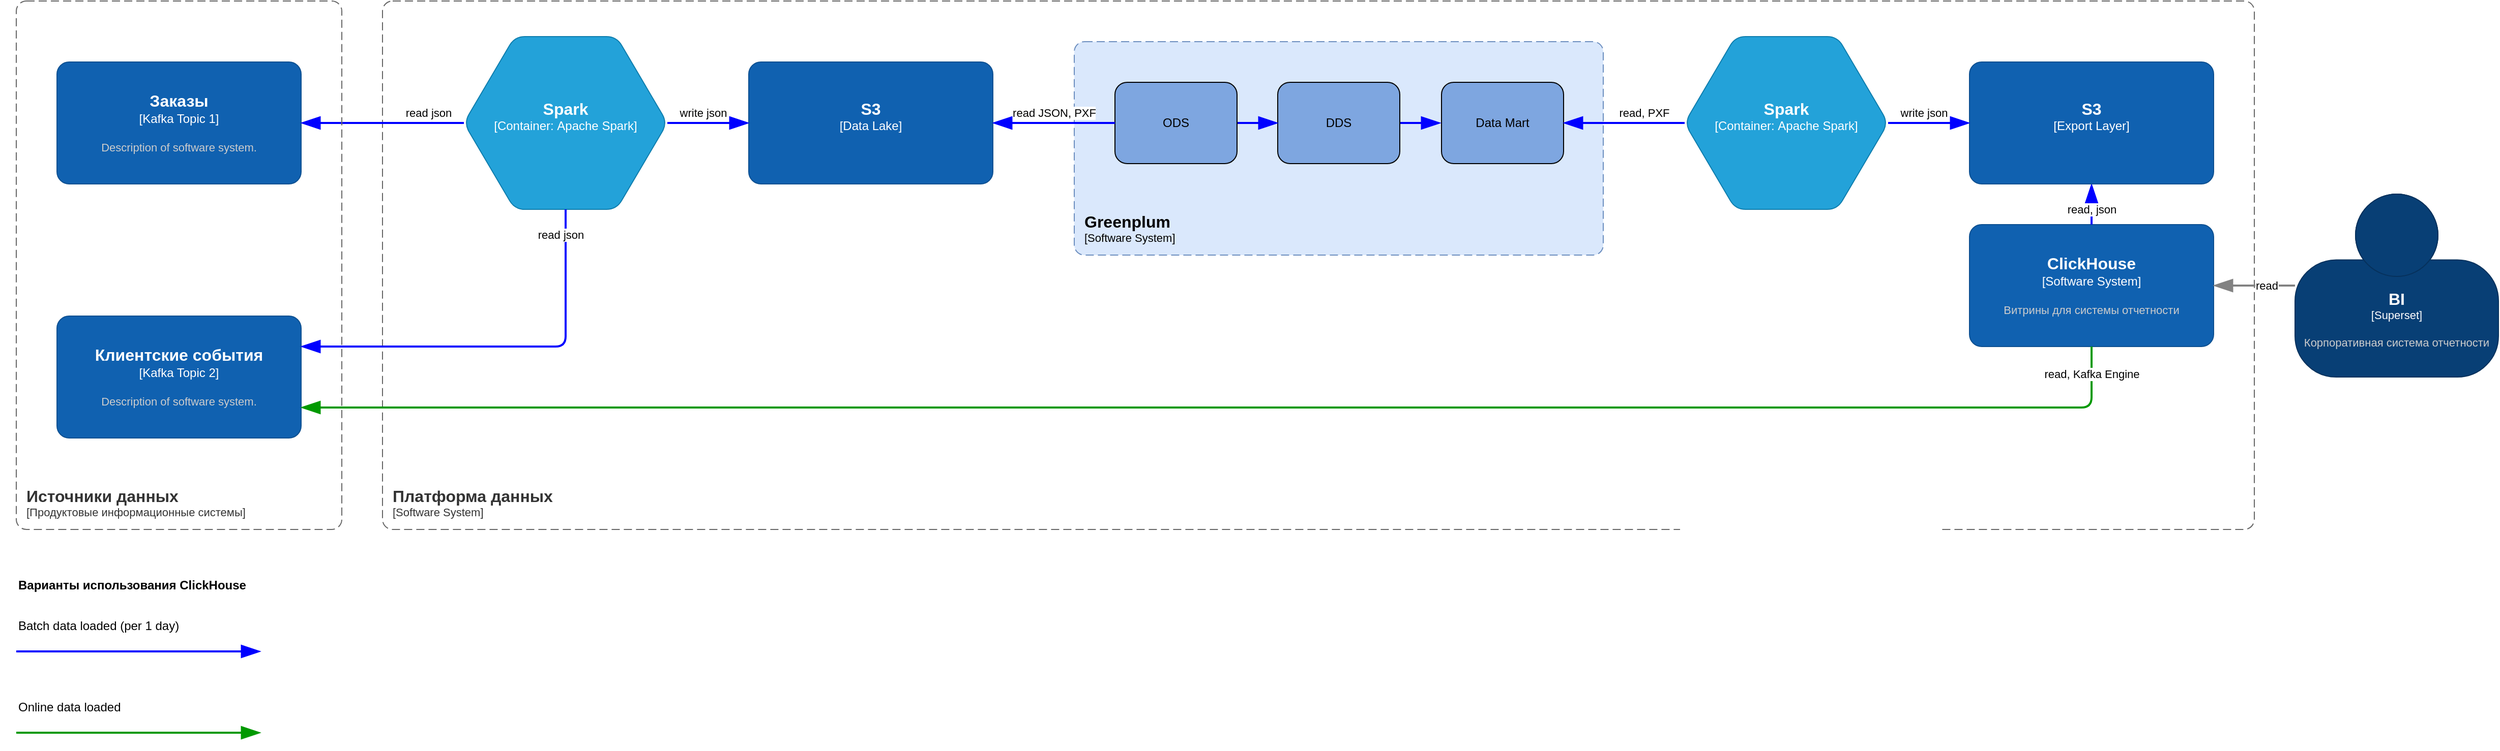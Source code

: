 <mxfile version="24.7.17">
  <diagram name="Page-1" id="fmKF6qhwYF40Ecv5AsWj">
    <mxGraphModel dx="1562" dy="909" grid="1" gridSize="10" guides="1" tooltips="1" connect="1" arrows="1" fold="1" page="1" pageScale="1" pageWidth="3300" pageHeight="2339" math="0" shadow="0">
      <root>
        <mxCell id="0" />
        <mxCell id="1" parent="0" />
        <object placeholders="1" c4Name="ClickHouse" c4Type="Software System" c4Description="Витрины для системы отчетности" label="&lt;font style=&quot;font-size: 16px&quot;&gt;&lt;b&gt;%c4Name%&lt;/b&gt;&lt;/font&gt;&lt;div&gt;[%c4Type%]&lt;/div&gt;&lt;br&gt;&lt;div&gt;&lt;font style=&quot;font-size: 11px&quot;&gt;&lt;font color=&quot;#cccccc&quot;&gt;%c4Description%&lt;/font&gt;&lt;/div&gt;" id="4Fma5v_y7Rf9FJcTUU7c-2">
          <mxCell style="rounded=1;whiteSpace=wrap;html=1;labelBackgroundColor=none;fillColor=#1061B0;fontColor=#ffffff;align=center;arcSize=10;strokeColor=#0D5091;metaEdit=1;resizable=0;points=[[0.25,0,0],[0.5,0,0],[0.75,0,0],[1,0.25,0],[1,0.5,0],[1,0.75,0],[0.75,1,0],[0.5,1,0],[0.25,1,0],[0,0.75,0],[0,0.5,0],[0,0.25,0]];" parent="1" vertex="1">
            <mxGeometry x="2000" y="260" width="240" height="120" as="geometry" />
          </mxCell>
        </object>
        <object placeholders="1" c4Name="Greenplum" c4Type="SystemScopeBoundary" c4Application="Software System" label="&lt;font style=&quot;font-size: 16px&quot;&gt;&lt;b&gt;&lt;div style=&quot;text-align: left&quot;&gt;%c4Name%&lt;/div&gt;&lt;/b&gt;&lt;/font&gt;&lt;div style=&quot;text-align: left&quot;&gt;[%c4Application%]&lt;/div&gt;" id="6L8jxl9qIoTDlg006zht-1">
          <mxCell style="rounded=1;fontSize=11;whiteSpace=wrap;html=1;dashed=1;arcSize=20;fillColor=#dae8fc;strokeColor=#6c8ebf;labelBackgroundColor=none;align=left;verticalAlign=bottom;labelBorderColor=none;spacingTop=0;spacing=10;dashPattern=8 4;metaEdit=1;rotatable=0;perimeter=rectanglePerimeter;noLabel=0;labelPadding=0;allowArrows=0;connectable=0;expand=0;recursiveResize=0;editable=1;pointerEvents=0;absoluteArcSize=1;points=[[0.25,0,0],[0.5,0,0],[0.75,0,0],[1,0.25,0],[1,0.5,0],[1,0.75,0],[0.75,1,0],[0.5,1,0],[0.25,1,0],[0,0.75,0],[0,0.5,0],[0,0.25,0]];" parent="1" vertex="1">
            <mxGeometry x="1120" y="80" width="520" height="210" as="geometry" />
          </mxCell>
        </object>
        <object placeholders="1" c4Name="S3" c4Type="Data Lake" c4Description="" label="&lt;font style=&quot;font-size: 16px&quot;&gt;&lt;b&gt;%c4Name%&lt;/b&gt;&lt;/font&gt;&lt;div&gt;[%c4Type%]&lt;/div&gt;&lt;br&gt;&lt;div&gt;&lt;font style=&quot;font-size: 11px&quot;&gt;&lt;font color=&quot;#cccccc&quot;&gt;%c4Description%&lt;/font&gt;&lt;/div&gt;" id="6L8jxl9qIoTDlg006zht-2">
          <mxCell style="rounded=1;whiteSpace=wrap;html=1;labelBackgroundColor=none;fillColor=#1061B0;fontColor=#ffffff;align=center;arcSize=10;strokeColor=#0D5091;metaEdit=1;resizable=0;points=[[0.25,0,0],[0.5,0,0],[0.75,0,0],[1,0.25,0],[1,0.5,0],[1,0.75,0],[0.75,1,0],[0.5,1,0],[0.25,1,0],[0,0.75,0],[0,0.5,0],[0,0.25,0]];" parent="1" vertex="1">
            <mxGeometry x="800" y="100" width="240" height="120" as="geometry" />
          </mxCell>
        </object>
        <object placeholders="1" c4Name="Платформа данных" c4Type="SystemScopeBoundary" c4Application="Software System" label="&lt;font style=&quot;font-size: 16px&quot;&gt;&lt;b&gt;&lt;div style=&quot;text-align: left&quot;&gt;%c4Name%&lt;/div&gt;&lt;/b&gt;&lt;/font&gt;&lt;div style=&quot;text-align: left&quot;&gt;[%c4Application%]&lt;/div&gt;" id="6L8jxl9qIoTDlg006zht-3">
          <mxCell style="rounded=1;fontSize=11;whiteSpace=wrap;html=1;dashed=1;arcSize=20;fillColor=none;strokeColor=#666666;fontColor=#333333;labelBackgroundColor=none;align=left;verticalAlign=bottom;labelBorderColor=none;spacingTop=0;spacing=10;dashPattern=8 4;metaEdit=1;rotatable=0;perimeter=rectanglePerimeter;noLabel=0;labelPadding=0;allowArrows=0;connectable=0;expand=0;recursiveResize=0;editable=1;pointerEvents=0;absoluteArcSize=1;points=[[0.25,0,0],[0.5,0,0],[0.75,0,0],[1,0.25,0],[1,0.5,0],[1,0.75,0],[0.75,1,0],[0.5,1,0],[0.25,1,0],[0,0.75,0],[0,0.5,0],[0,0.25,0]];" parent="1" vertex="1">
            <mxGeometry x="440" y="40" width="1840" height="520" as="geometry" />
          </mxCell>
        </object>
        <object placeholders="1" c4Name="BI" c4Type="Superset" c4Description="Корпоративная система отчетности" label="&lt;font style=&quot;font-size: 16px&quot;&gt;&lt;b&gt;%c4Name%&lt;/b&gt;&lt;/font&gt;&lt;div&gt;[%c4Type%]&lt;/div&gt;&lt;br&gt;&lt;div&gt;&lt;font style=&quot;font-size: 11px&quot;&gt;&lt;font color=&quot;#cccccc&quot;&gt;%c4Description%&lt;/font&gt;&lt;/div&gt;" id="6L8jxl9qIoTDlg006zht-5">
          <mxCell style="html=1;fontSize=11;dashed=0;whiteSpace=wrap;fillColor=#083F75;strokeColor=#06315C;fontColor=#ffffff;shape=mxgraph.c4.person2;align=center;metaEdit=1;points=[[0.5,0,0],[1,0.5,0],[1,0.75,0],[0.75,1,0],[0.5,1,0],[0.25,1,0],[0,0.75,0],[0,0.5,0]];resizable=0;" parent="1" vertex="1">
            <mxGeometry x="2320" y="230" width="200" height="180" as="geometry" />
          </mxCell>
        </object>
        <mxCell id="6L8jxl9qIoTDlg006zht-6" style="edgeStyle=orthogonalEdgeStyle;rounded=1;orthogonalLoop=1;jettySize=auto;html=1;entryX=0;entryY=0.5;entryDx=0;entryDy=0;entryPerimeter=0;endArrow=none;endFill=0;endSize=14;startSize=14;strokeColor=#828282;curved=0;startArrow=blockThin;startFill=1;strokeWidth=2;" parent="1" source="4Fma5v_y7Rf9FJcTUU7c-2" target="6L8jxl9qIoTDlg006zht-5" edge="1">
          <mxGeometry relative="1" as="geometry" />
        </mxCell>
        <mxCell id="6L8jxl9qIoTDlg006zht-34" value="read" style="edgeLabel;html=1;align=center;verticalAlign=middle;resizable=0;points=[];" parent="6L8jxl9qIoTDlg006zht-6" vertex="1" connectable="0">
          <mxGeometry x="0.298" relative="1" as="geometry">
            <mxPoint as="offset" />
          </mxGeometry>
        </mxCell>
        <mxCell id="6L8jxl9qIoTDlg006zht-7" value="Data Mart" style="rounded=1;whiteSpace=wrap;html=1;fillColor=#7EA6E0;" parent="1" vertex="1">
          <mxGeometry x="1481" y="120" width="120" height="80" as="geometry" />
        </mxCell>
        <mxCell id="6L8jxl9qIoTDlg006zht-9" style="edgeStyle=orthogonalEdgeStyle;rounded=1;orthogonalLoop=1;jettySize=auto;html=1;curved=0;endArrow=none;endFill=0;endSize=14;startSize=14;strokeColor=#0000FF;strokeWidth=2;startArrow=blockThin;startFill=1;exitX=0.5;exitY=1;exitDx=0;exitDy=0;exitPerimeter=0;entryX=0.5;entryY=0;entryDx=0;entryDy=0;entryPerimeter=0;" parent="1" source="3Xf13ZzBJ7iJp3H73Ns6-4" target="4Fma5v_y7Rf9FJcTUU7c-2" edge="1">
          <mxGeometry relative="1" as="geometry">
            <Array as="points" />
            <mxPoint x="2080" y="270" as="sourcePoint" />
            <mxPoint x="2050" y="240" as="targetPoint" />
          </mxGeometry>
        </mxCell>
        <mxCell id="6L8jxl9qIoTDlg006zht-32" value="read, json" style="edgeLabel;html=1;align=center;verticalAlign=middle;resizable=0;points=[];" parent="6L8jxl9qIoTDlg006zht-9" vertex="1" connectable="0">
          <mxGeometry x="0.745" y="1" relative="1" as="geometry">
            <mxPoint x="-1" y="-10" as="offset" />
          </mxGeometry>
        </mxCell>
        <object placeholders="1" c4Type="Relationship" id="6L8jxl9qIoTDlg006zht-10">
          <mxCell style="endArrow=blockThin;html=1;fontSize=10;fontColor=#404040;strokeWidth=2;endFill=1;strokeColor=#0000FF;elbow=vertical;metaEdit=1;endSize=14;startSize=14;jumpStyle=arc;jumpSize=16;rounded=0;edgeStyle=orthogonalEdgeStyle;" parent="1" edge="1">
            <mxGeometry width="240" relative="1" as="geometry">
              <mxPoint x="80" y="680" as="sourcePoint" />
              <mxPoint x="320" y="680" as="targetPoint" />
            </mxGeometry>
          </mxCell>
        </object>
        <mxCell id="6L8jxl9qIoTDlg006zht-11" value="Batch data loaded (per 1 day)" style="text;html=1;align=left;verticalAlign=middle;whiteSpace=wrap;rounded=0;" parent="1" vertex="1">
          <mxGeometry x="80" y="640" width="240" height="30" as="geometry" />
        </mxCell>
        <mxCell id="6L8jxl9qIoTDlg006zht-12" value="&lt;b&gt;Варианты использования ClickHouse&lt;/b&gt;" style="text;html=1;align=left;verticalAlign=middle;whiteSpace=wrap;rounded=0;" parent="1" vertex="1">
          <mxGeometry x="80" y="600" width="240" height="30" as="geometry" />
        </mxCell>
        <mxCell id="6L8jxl9qIoTDlg006zht-18" style="edgeStyle=orthogonalEdgeStyle;rounded=0;orthogonalLoop=1;jettySize=auto;html=1;endArrow=blockThin;endFill=1;endSize=14;startSize=14;strokeColor=#0000FF;strokeWidth=2;" parent="1" source="6L8jxl9qIoTDlg006zht-13" edge="1">
          <mxGeometry relative="1" as="geometry">
            <mxPoint x="1480" y="160" as="targetPoint" />
          </mxGeometry>
        </mxCell>
        <mxCell id="6L8jxl9qIoTDlg006zht-13" value="DDS" style="rounded=1;whiteSpace=wrap;html=1;fillColor=#7EA6E0;" parent="1" vertex="1">
          <mxGeometry x="1320" y="120" width="120" height="80" as="geometry" />
        </mxCell>
        <mxCell id="6L8jxl9qIoTDlg006zht-17" style="edgeStyle=orthogonalEdgeStyle;rounded=0;orthogonalLoop=1;jettySize=auto;html=1;endArrow=blockThin;endFill=1;endSize=14;startSize=14;strokeColor=#0000FF;strokeWidth=2;" parent="1" source="6L8jxl9qIoTDlg006zht-14" target="6L8jxl9qIoTDlg006zht-13" edge="1">
          <mxGeometry relative="1" as="geometry" />
        </mxCell>
        <mxCell id="6L8jxl9qIoTDlg006zht-14" value="ODS" style="rounded=1;whiteSpace=wrap;html=1;fillColor=#7EA6E0;" parent="1" vertex="1">
          <mxGeometry x="1160" y="120" width="120" height="80" as="geometry" />
        </mxCell>
        <object placeholders="1" c4Type="Relationship" id="6L8jxl9qIoTDlg006zht-15">
          <mxCell style="endArrow=none;html=1;fontSize=10;fontColor=#404040;strokeWidth=2;endFill=0;strokeColor=#0000FF;elbow=vertical;metaEdit=1;endSize=14;startSize=14;jumpStyle=arc;jumpSize=16;rounded=1;edgeStyle=orthogonalEdgeStyle;entryX=0;entryY=0.5;entryDx=0;entryDy=0;curved=0;exitX=1;exitY=0.5;exitDx=0;exitDy=0;exitPerimeter=0;startArrow=blockThin;startFill=1;" parent="1" source="6L8jxl9qIoTDlg006zht-2" target="6L8jxl9qIoTDlg006zht-14" edge="1">
            <mxGeometry width="240" relative="1" as="geometry">
              <mxPoint x="1090" y="190" as="sourcePoint" />
              <mxPoint x="1460" y="370" as="targetPoint" />
              <Array as="points">
                <mxPoint x="1080" y="160" />
                <mxPoint x="1080" y="160" />
              </Array>
            </mxGeometry>
          </mxCell>
        </object>
        <mxCell id="6L8jxl9qIoTDlg006zht-22" value="read JSON, PXF" style="edgeLabel;html=1;align=center;verticalAlign=middle;resizable=0;points=[];" parent="6L8jxl9qIoTDlg006zht-15" vertex="1" connectable="0">
          <mxGeometry x="-0.083" relative="1" as="geometry">
            <mxPoint x="5" y="-10" as="offset" />
          </mxGeometry>
        </mxCell>
        <object placeholders="1" c4Name="Заказы" c4Type="Kafka Topic 1" c4Description="Description of software system." label="&lt;font style=&quot;font-size: 16px&quot;&gt;&lt;b&gt;%c4Name%&lt;/b&gt;&lt;/font&gt;&lt;div&gt;[%c4Type%]&lt;/div&gt;&lt;br&gt;&lt;div&gt;&lt;font style=&quot;font-size: 11px&quot;&gt;&lt;font color=&quot;#cccccc&quot;&gt;%c4Description%&lt;/font&gt;&lt;/div&gt;" id="6L8jxl9qIoTDlg006zht-19">
          <mxCell style="rounded=1;whiteSpace=wrap;html=1;labelBackgroundColor=none;fillColor=#1061B0;fontColor=#ffffff;align=center;arcSize=10;strokeColor=#0D5091;metaEdit=1;resizable=0;points=[[0.25,0,0],[0.5,0,0],[0.75,0,0],[1,0.25,0],[1,0.5,0],[1,0.75,0],[0.75,1,0],[0.5,1,0],[0.25,1,0],[0,0.75,0],[0,0.5,0],[0,0.25,0]];" parent="1" vertex="1">
            <mxGeometry x="120" y="100" width="240" height="120" as="geometry" />
          </mxCell>
        </object>
        <object placeholders="1" c4Type="Relationship" id="6L8jxl9qIoTDlg006zht-20">
          <mxCell style="endArrow=none;html=1;fontSize=10;fontColor=#404040;strokeWidth=2;endFill=0;strokeColor=#0000FF;elbow=vertical;metaEdit=1;endSize=14;startSize=14;jumpStyle=arc;jumpSize=16;rounded=1;edgeStyle=orthogonalEdgeStyle;exitX=1;exitY=0.5;exitDx=0;exitDy=0;exitPerimeter=0;curved=0;startArrow=blockThin;startFill=1;entryX=0;entryY=0.5;entryDx=0;entryDy=0;entryPerimeter=0;" parent="1" source="6L8jxl9qIoTDlg006zht-19" target="6L8jxl9qIoTDlg006zht-24" edge="1">
            <mxGeometry width="240" relative="1" as="geometry">
              <mxPoint x="690" y="240" as="sourcePoint" />
              <mxPoint x="560" y="210" as="targetPoint" />
              <Array as="points">
                <mxPoint x="410" y="160" />
                <mxPoint x="410" y="160" />
              </Array>
            </mxGeometry>
          </mxCell>
        </object>
        <mxCell id="6L8jxl9qIoTDlg006zht-25" value="read json" style="edgeLabel;html=1;align=center;verticalAlign=middle;resizable=0;points=[];" parent="6L8jxl9qIoTDlg006zht-20" vertex="1" connectable="0">
          <mxGeometry x="-0.152" y="1" relative="1" as="geometry">
            <mxPoint x="57" y="-9" as="offset" />
          </mxGeometry>
        </mxCell>
        <object placeholders="1" c4Name="Клиентские события" c4Type="Kafka Topic 2" c4Description="Description of software system." label="&lt;font style=&quot;font-size: 16px&quot;&gt;&lt;b&gt;%c4Name%&lt;/b&gt;&lt;/font&gt;&lt;div&gt;[%c4Type%]&lt;/div&gt;&lt;br&gt;&lt;div&gt;&lt;font style=&quot;font-size: 11px&quot;&gt;&lt;font color=&quot;#cccccc&quot;&gt;%c4Description%&lt;/font&gt;&lt;/div&gt;" id="6L8jxl9qIoTDlg006zht-21">
          <mxCell style="rounded=1;whiteSpace=wrap;html=1;labelBackgroundColor=none;fillColor=#1061B0;fontColor=#ffffff;align=center;arcSize=10;strokeColor=#0D5091;metaEdit=1;resizable=0;points=[[0.25,0,0],[0.5,0,0],[0.75,0,0],[1,0.25,0],[1,0.5,0],[1,0.75,0],[0.75,1,0],[0.5,1,0],[0.25,1,0],[0,0.75,0],[0,0.5,0],[0,0.25,0]];" parent="1" vertex="1">
            <mxGeometry x="120" y="350" width="240" height="120" as="geometry" />
          </mxCell>
        </object>
        <object placeholders="1" c4Name="Spark" c4Type="Container" c4Technology="Apache Spark" c4Description="" label="&lt;font style=&quot;font-size: 16px&quot;&gt;&lt;b&gt;%c4Name%&lt;/b&gt;&lt;/font&gt;&lt;div&gt;[%c4Type%:&amp;nbsp;%c4Technology%]&lt;/div&gt;&lt;br&gt;&lt;div&gt;&lt;font style=&quot;font-size: 11px&quot;&gt;&lt;font color=&quot;#E6E6E6&quot;&gt;%c4Description%&lt;/font&gt;&lt;/div&gt;" id="6L8jxl9qIoTDlg006zht-24">
          <mxCell style="shape=hexagon;size=50;perimeter=hexagonPerimeter2;whiteSpace=wrap;html=1;fixedSize=1;rounded=1;labelBackgroundColor=none;fillColor=#23A2D9;fontSize=12;fontColor=#ffffff;align=center;strokeColor=#0E7DAD;metaEdit=1;points=[[0.5,0,0],[1,0.25,0],[1,0.5,0],[1,0.75,0],[0.5,1,0],[0,0.75,0],[0,0.5,0],[0,0.25,0]];resizable=0;" parent="1" vertex="1">
            <mxGeometry x="520" y="75" width="200" height="170" as="geometry" />
          </mxCell>
        </object>
        <object placeholders="1" c4Type="Relationship" id="6L8jxl9qIoTDlg006zht-26">
          <mxCell style="endArrow=none;html=1;fontSize=10;fontColor=#404040;strokeWidth=2;endFill=0;strokeColor=#0000FF;elbow=vertical;metaEdit=1;endSize=14;startSize=14;jumpStyle=arc;jumpSize=16;rounded=1;edgeStyle=orthogonalEdgeStyle;exitX=0;exitY=0.5;exitDx=0;exitDy=0;exitPerimeter=0;curved=0;startArrow=blockThin;startFill=1;entryX=1;entryY=0.5;entryDx=0;entryDy=0;entryPerimeter=0;" parent="1" source="6L8jxl9qIoTDlg006zht-2" target="6L8jxl9qIoTDlg006zht-24" edge="1">
            <mxGeometry width="240" relative="1" as="geometry">
              <mxPoint x="410" y="170" as="sourcePoint" />
              <mxPoint x="530" y="170" as="targetPoint" />
            </mxGeometry>
          </mxCell>
        </object>
        <mxCell id="6L8jxl9qIoTDlg006zht-28" value="write json" style="edgeLabel;html=1;align=center;verticalAlign=middle;resizable=0;points=[];" parent="6L8jxl9qIoTDlg006zht-26" vertex="1" connectable="0">
          <mxGeometry x="-0.092" y="2" relative="1" as="geometry">
            <mxPoint x="-9" y="-12" as="offset" />
          </mxGeometry>
        </mxCell>
        <object placeholders="1" c4Type="Relationship" id="6L8jxl9qIoTDlg006zht-29">
          <mxCell style="endArrow=none;html=1;fontSize=10;fontColor=#404040;strokeWidth=2;endFill=0;strokeColor=#0000FF;elbow=vertical;metaEdit=1;endSize=14;startSize=14;jumpStyle=arc;jumpSize=16;rounded=1;edgeStyle=orthogonalEdgeStyle;exitX=1;exitY=0.25;exitDx=0;exitDy=0;exitPerimeter=0;curved=0;startArrow=blockThin;startFill=1;entryX=0.5;entryY=1;entryDx=0;entryDy=0;entryPerimeter=0;" parent="1" source="6L8jxl9qIoTDlg006zht-21" target="6L8jxl9qIoTDlg006zht-24" edge="1">
            <mxGeometry width="240" relative="1" as="geometry">
              <mxPoint x="410" y="170" as="sourcePoint" />
              <mxPoint x="530" y="330" as="targetPoint" />
              <Array as="points">
                <mxPoint x="620" y="380" />
              </Array>
            </mxGeometry>
          </mxCell>
        </object>
        <mxCell id="6L8jxl9qIoTDlg006zht-30" value="read json" style="edgeLabel;html=1;align=center;verticalAlign=middle;resizable=0;points=[];" parent="6L8jxl9qIoTDlg006zht-29" vertex="1" connectable="0">
          <mxGeometry x="-0.152" y="1" relative="1" as="geometry">
            <mxPoint x="87" y="-109" as="offset" />
          </mxGeometry>
        </mxCell>
        <object placeholders="1" c4Type="Relationship" id="6L8jxl9qIoTDlg006zht-31">
          <mxCell style="endArrow=blockThin;html=1;fontSize=10;fontColor=#404040;strokeWidth=2;endFill=1;strokeColor=#009900;elbow=vertical;metaEdit=1;endSize=14;startSize=14;jumpStyle=arc;jumpSize=16;rounded=1;edgeStyle=orthogonalEdgeStyle;curved=0;entryX=1;entryY=0.75;entryDx=0;entryDy=0;entryPerimeter=0;exitX=0.5;exitY=1;exitDx=0;exitDy=0;exitPerimeter=0;" parent="1" source="4Fma5v_y7Rf9FJcTUU7c-2" target="6L8jxl9qIoTDlg006zht-21" edge="1">
            <mxGeometry width="240" relative="1" as="geometry">
              <mxPoint x="1020" y="440" as="sourcePoint" />
              <mxPoint x="780" y="390" as="targetPoint" />
            </mxGeometry>
          </mxCell>
        </object>
        <mxCell id="6L8jxl9qIoTDlg006zht-33" value="read, Kafka Engine" style="edgeLabel;html=1;align=center;verticalAlign=middle;resizable=0;points=[];" parent="6L8jxl9qIoTDlg006zht-31" vertex="1" connectable="0">
          <mxGeometry x="-0.96" y="1" relative="1" as="geometry">
            <mxPoint x="-1" y="-10" as="offset" />
          </mxGeometry>
        </mxCell>
        <object placeholders="1" c4Name="Источники данных" c4Type="SystemScopeBoundary" c4Application="Продуктовые информационные системы" label="&lt;font style=&quot;font-size: 16px&quot;&gt;&lt;b&gt;&lt;div style=&quot;text-align: left&quot;&gt;%c4Name%&lt;/div&gt;&lt;/b&gt;&lt;/font&gt;&lt;div style=&quot;text-align: left&quot;&gt;[%c4Application%]&lt;/div&gt;" id="6L8jxl9qIoTDlg006zht-36">
          <mxCell style="rounded=1;fontSize=11;whiteSpace=wrap;html=1;dashed=1;arcSize=20;fillColor=none;strokeColor=#666666;fontColor=#333333;labelBackgroundColor=none;align=left;verticalAlign=bottom;labelBorderColor=none;spacingTop=0;spacing=10;dashPattern=8 4;metaEdit=1;rotatable=0;perimeter=rectanglePerimeter;noLabel=0;labelPadding=0;allowArrows=0;connectable=0;expand=0;recursiveResize=0;editable=1;pointerEvents=0;absoluteArcSize=1;points=[[0.25,0,0],[0.5,0,0],[0.75,0,0],[1,0.25,0],[1,0.5,0],[1,0.75,0],[0.75,1,0],[0.5,1,0],[0.25,1,0],[0,0.75,0],[0,0.5,0],[0,0.25,0]];" parent="1" vertex="1">
            <mxGeometry x="80" y="40" width="320" height="520" as="geometry" />
          </mxCell>
        </object>
        <object placeholders="1" c4Type="Relationship" id="6L8jxl9qIoTDlg006zht-38">
          <mxCell style="endArrow=blockThin;html=1;fontSize=10;fontColor=#404040;strokeWidth=2;endFill=1;strokeColor=#009900;elbow=vertical;metaEdit=1;endSize=14;startSize=14;jumpStyle=arc;jumpSize=16;rounded=0;edgeStyle=orthogonalEdgeStyle;" parent="1" edge="1">
            <mxGeometry width="240" relative="1" as="geometry">
              <mxPoint x="80" y="760" as="sourcePoint" />
              <mxPoint x="320" y="760" as="targetPoint" />
            </mxGeometry>
          </mxCell>
        </object>
        <mxCell id="6L8jxl9qIoTDlg006zht-39" value="Online data loaded&amp;nbsp;" style="text;html=1;align=left;verticalAlign=middle;whiteSpace=wrap;rounded=0;" parent="1" vertex="1">
          <mxGeometry x="80" y="720" width="240" height="30" as="geometry" />
        </mxCell>
        <object placeholders="1" c4Name="Spark" c4Type="Container" c4Technology="Apache Spark" c4Description="" label="&lt;font style=&quot;font-size: 16px&quot;&gt;&lt;b&gt;%c4Name%&lt;/b&gt;&lt;/font&gt;&lt;div&gt;[%c4Type%:&amp;nbsp;%c4Technology%]&lt;/div&gt;&lt;br&gt;&lt;div&gt;&lt;font style=&quot;font-size: 11px&quot;&gt;&lt;font color=&quot;#E6E6E6&quot;&gt;%c4Description%&lt;/font&gt;&lt;/div&gt;" id="3Xf13ZzBJ7iJp3H73Ns6-1">
          <mxCell style="shape=hexagon;size=50;perimeter=hexagonPerimeter2;whiteSpace=wrap;html=1;fixedSize=1;rounded=1;labelBackgroundColor=none;fillColor=#23A2D9;fontSize=12;fontColor=#ffffff;align=center;strokeColor=#0E7DAD;metaEdit=1;points=[[0.5,0,0],[1,0.25,0],[1,0.5,0],[1,0.75,0],[0.5,1,0],[0,0.75,0],[0,0.5,0],[0,0.25,0]];resizable=0;" parent="1" vertex="1">
            <mxGeometry x="1720" y="75" width="200" height="170" as="geometry" />
          </mxCell>
        </object>
        <object placeholders="1" c4Type="Relationship" id="3Xf13ZzBJ7iJp3H73Ns6-2">
          <mxCell style="endArrow=none;html=1;fontSize=10;fontColor=#404040;strokeWidth=2;endFill=0;strokeColor=#0000FF;elbow=vertical;metaEdit=1;endSize=14;startSize=14;jumpStyle=arc;jumpSize=16;rounded=1;edgeStyle=orthogonalEdgeStyle;entryX=0;entryY=0.5;entryDx=0;entryDy=0;curved=0;exitX=1;exitY=0.5;exitDx=0;exitDy=0;startArrow=blockThin;startFill=1;entryPerimeter=0;" parent="1" source="6L8jxl9qIoTDlg006zht-7" target="3Xf13ZzBJ7iJp3H73Ns6-1" edge="1">
            <mxGeometry width="240" relative="1" as="geometry">
              <mxPoint x="1430" y="350" as="sourcePoint" />
              <mxPoint x="1550" y="350" as="targetPoint" />
              <Array as="points">
                <mxPoint x="1650" y="160" />
                <mxPoint x="1650" y="160" />
              </Array>
            </mxGeometry>
          </mxCell>
        </object>
        <mxCell id="3Xf13ZzBJ7iJp3H73Ns6-3" value="read, PXF" style="edgeLabel;html=1;align=center;verticalAlign=middle;resizable=0;points=[];" parent="3Xf13ZzBJ7iJp3H73Ns6-2" vertex="1" connectable="0">
          <mxGeometry x="-0.083" relative="1" as="geometry">
            <mxPoint x="24" y="-10" as="offset" />
          </mxGeometry>
        </mxCell>
        <object placeholders="1" c4Name="S3" c4Type="Export Layer" c4Description="" label="&lt;font style=&quot;font-size: 16px&quot;&gt;&lt;b&gt;%c4Name%&lt;/b&gt;&lt;/font&gt;&lt;div&gt;[%c4Type%]&lt;/div&gt;&lt;br&gt;&lt;div&gt;&lt;font style=&quot;font-size: 11px&quot;&gt;&lt;font color=&quot;#cccccc&quot;&gt;%c4Description%&lt;/font&gt;&lt;/div&gt;" id="3Xf13ZzBJ7iJp3H73Ns6-4">
          <mxCell style="rounded=1;whiteSpace=wrap;html=1;labelBackgroundColor=none;fillColor=#1061B0;fontColor=#ffffff;align=center;arcSize=10;strokeColor=#0D5091;metaEdit=1;resizable=0;points=[[0.25,0,0],[0.5,0,0],[0.75,0,0],[1,0.25,0],[1,0.5,0],[1,0.75,0],[0.75,1,0],[0.5,1,0],[0.25,1,0],[0,0.75,0],[0,0.5,0],[0,0.25,0]];" parent="1" vertex="1">
            <mxGeometry x="2000" y="100" width="240" height="120" as="geometry" />
          </mxCell>
        </object>
        <object placeholders="1" c4Type="Relationship" id="3Xf13ZzBJ7iJp3H73Ns6-5">
          <mxCell style="endArrow=none;html=1;fontSize=10;fontColor=#404040;strokeWidth=2;endFill=0;strokeColor=#0000FF;elbow=vertical;metaEdit=1;endSize=14;startSize=14;jumpStyle=arc;jumpSize=16;rounded=1;edgeStyle=orthogonalEdgeStyle;curved=0;startArrow=blockThin;startFill=1;entryX=1;entryY=0.5;entryDx=0;entryDy=0;entryPerimeter=0;exitX=0;exitY=0.5;exitDx=0;exitDy=0;exitPerimeter=0;" parent="1" source="3Xf13ZzBJ7iJp3H73Ns6-4" target="3Xf13ZzBJ7iJp3H73Ns6-1" edge="1">
            <mxGeometry width="240" relative="1" as="geometry">
              <mxPoint x="1980" y="160" as="sourcePoint" />
              <mxPoint x="1940" y="170" as="targetPoint" />
              <Array as="points" />
            </mxGeometry>
          </mxCell>
        </object>
        <mxCell id="3Xf13ZzBJ7iJp3H73Ns6-6" value="write json" style="edgeLabel;html=1;align=center;verticalAlign=middle;resizable=0;points=[];" parent="3Xf13ZzBJ7iJp3H73Ns6-5" vertex="1" connectable="0">
          <mxGeometry x="-0.092" y="2" relative="1" as="geometry">
            <mxPoint x="-9" y="-12" as="offset" />
          </mxGeometry>
        </mxCell>
      </root>
    </mxGraphModel>
  </diagram>
</mxfile>
